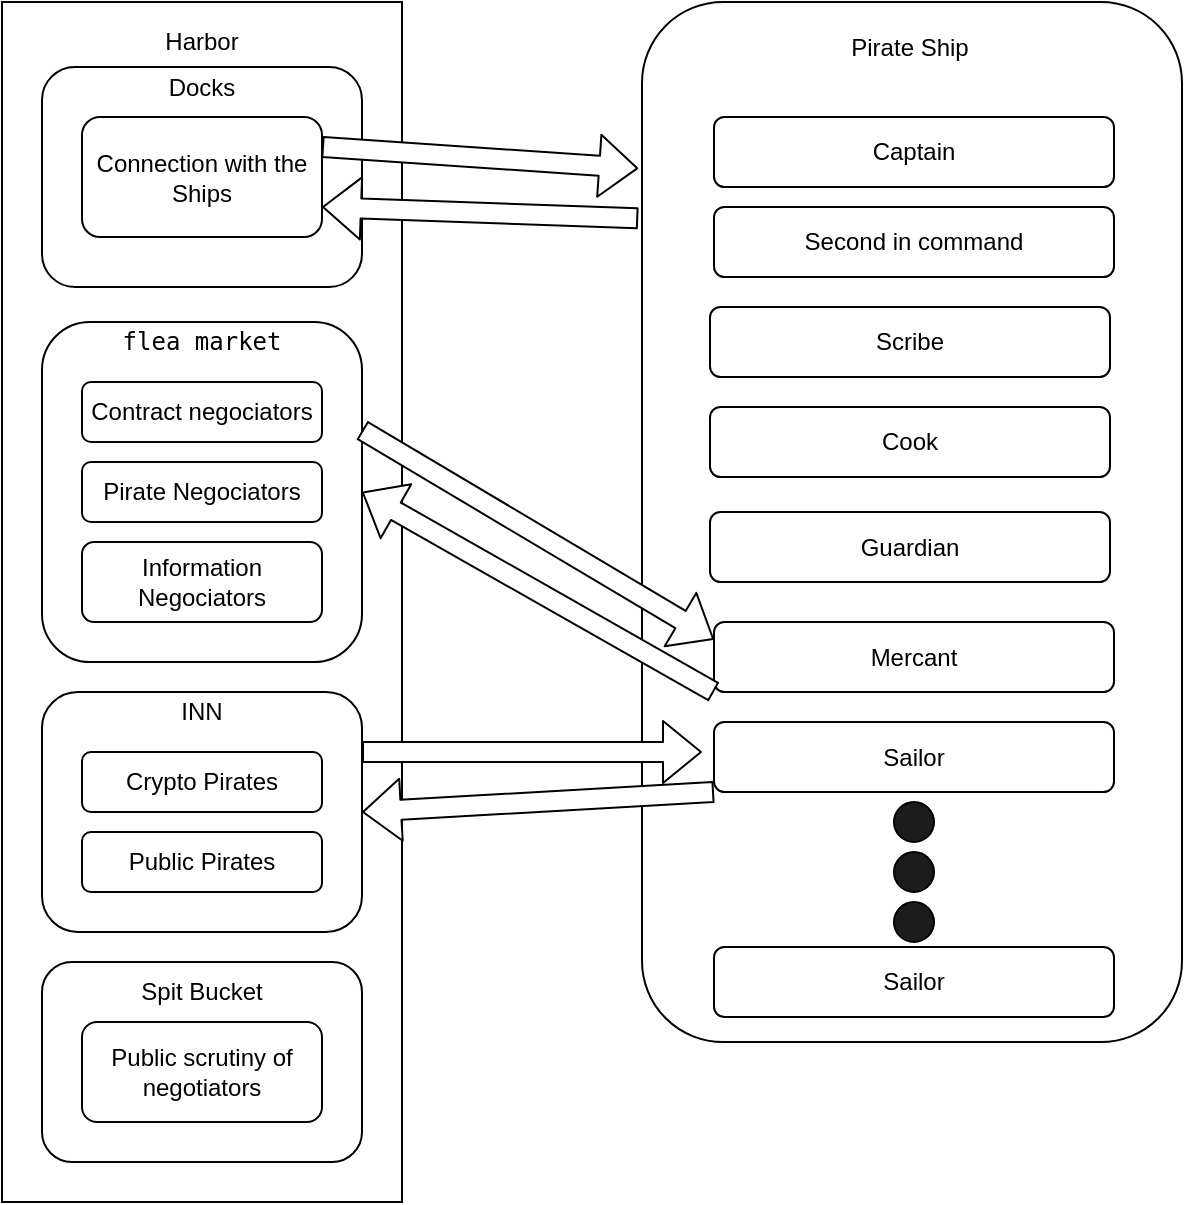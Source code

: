 <mxfile version="13.7.7" type="github">
  <diagram id="r-5ZSAhFAKlxZxa2PIAF" name="Page-1">
    <mxGraphModel dx="1422" dy="767" grid="1" gridSize="10" guides="1" tooltips="1" connect="1" arrows="1" fold="1" page="1" pageScale="1" pageWidth="827" pageHeight="1169" math="0" shadow="0">
      <root>
        <mxCell id="0" />
        <mxCell id="1" parent="0" />
        <mxCell id="tUfBQGnzbKp8h1ppGDwL-5" value="" style="rounded=0;whiteSpace=wrap;html=1;" parent="1" vertex="1">
          <mxGeometry x="80" y="80" width="200" height="600" as="geometry" />
        </mxCell>
        <mxCell id="tUfBQGnzbKp8h1ppGDwL-6" value="Harbor" style="text;html=1;strokeColor=none;fillColor=none;align=center;verticalAlign=middle;whiteSpace=wrap;rounded=0;" parent="1" vertex="1">
          <mxGeometry x="160" y="90" width="40" height="20" as="geometry" />
        </mxCell>
        <mxCell id="tUfBQGnzbKp8h1ppGDwL-7" value="" style="rounded=1;whiteSpace=wrap;html=1;" parent="1" vertex="1">
          <mxGeometry x="100" y="425" width="160" height="120" as="geometry" />
        </mxCell>
        <mxCell id="tUfBQGnzbKp8h1ppGDwL-8" value="" style="rounded=1;whiteSpace=wrap;html=1;" parent="1" vertex="1">
          <mxGeometry x="100" y="112.5" width="160" height="110" as="geometry" />
        </mxCell>
        <mxCell id="tUfBQGnzbKp8h1ppGDwL-9" value="" style="rounded=1;whiteSpace=wrap;html=1;" parent="1" vertex="1">
          <mxGeometry x="100" y="240" width="160" height="170" as="geometry" />
        </mxCell>
        <mxCell id="tUfBQGnzbKp8h1ppGDwL-10" value="INN" style="text;html=1;strokeColor=none;fillColor=none;align=center;verticalAlign=middle;whiteSpace=wrap;rounded=0;" parent="1" vertex="1">
          <mxGeometry x="160" y="425" width="40" height="20" as="geometry" />
        </mxCell>
        <mxCell id="tUfBQGnzbKp8h1ppGDwL-11" value="Docks" style="text;html=1;strokeColor=none;fillColor=none;align=center;verticalAlign=middle;whiteSpace=wrap;rounded=0;" parent="1" vertex="1">
          <mxGeometry x="160" y="112.5" width="40" height="20" as="geometry" />
        </mxCell>
        <mxCell id="tUfBQGnzbKp8h1ppGDwL-12" value="&lt;div class=&quot;tw-ta-container hide-focus-ring tw-nfl&quot; id=&quot;tw-target-text-container&quot; tabindex=&quot;0&quot;&gt;&lt;pre class=&quot;tw-data-text tw-text-large XcVN5d tw-ta&quot; id=&quot;tw-target-text&quot; style=&quot;text-align: left&quot; dir=&quot;ltr&quot;&gt;&lt;span lang=&quot;en&quot;&gt;flea market&lt;/span&gt;&lt;/pre&gt;&lt;/div&gt;" style="text;html=1;strokeColor=none;fillColor=none;align=center;verticalAlign=middle;whiteSpace=wrap;rounded=0;" parent="1" vertex="1">
          <mxGeometry x="160" y="240" width="40" height="20" as="geometry" />
        </mxCell>
        <mxCell id="tUfBQGnzbKp8h1ppGDwL-13" value="" style="rounded=1;whiteSpace=wrap;html=1;" parent="1" vertex="1">
          <mxGeometry x="100" y="560" width="160" height="100" as="geometry" />
        </mxCell>
        <mxCell id="tUfBQGnzbKp8h1ppGDwL-14" value="Spit Bucket" style="text;html=1;strokeColor=none;fillColor=none;align=center;verticalAlign=middle;whiteSpace=wrap;rounded=0;" parent="1" vertex="1">
          <mxGeometry x="145" y="565" width="70" height="20" as="geometry" />
        </mxCell>
        <mxCell id="tUfBQGnzbKp8h1ppGDwL-15" value="Crypto Pirates" style="rounded=1;whiteSpace=wrap;html=1;" parent="1" vertex="1">
          <mxGeometry x="120" y="455" width="120" height="30" as="geometry" />
        </mxCell>
        <mxCell id="tUfBQGnzbKp8h1ppGDwL-16" value="Public Pirates" style="rounded=1;whiteSpace=wrap;html=1;" parent="1" vertex="1">
          <mxGeometry x="120" y="495" width="120" height="30" as="geometry" />
        </mxCell>
        <mxCell id="tUfBQGnzbKp8h1ppGDwL-17" value="Connection with the Ships" style="rounded=1;whiteSpace=wrap;html=1;" parent="1" vertex="1">
          <mxGeometry x="120" y="137.5" width="120" height="60" as="geometry" />
        </mxCell>
        <mxCell id="tUfBQGnzbKp8h1ppGDwL-18" value="Contract negociators" style="rounded=1;whiteSpace=wrap;html=1;" parent="1" vertex="1">
          <mxGeometry x="120" y="270" width="120" height="30" as="geometry" />
        </mxCell>
        <mxCell id="tUfBQGnzbKp8h1ppGDwL-19" value="Information Negociators" style="rounded=1;whiteSpace=wrap;html=1;" parent="1" vertex="1">
          <mxGeometry x="120" y="350" width="120" height="40" as="geometry" />
        </mxCell>
        <mxCell id="tUfBQGnzbKp8h1ppGDwL-20" value="Pirate Negociators" style="rounded=1;whiteSpace=wrap;html=1;" parent="1" vertex="1">
          <mxGeometry x="120" y="310" width="120" height="30" as="geometry" />
        </mxCell>
        <mxCell id="tUfBQGnzbKp8h1ppGDwL-23" value="Public scrutiny of negotiators " style="rounded=1;whiteSpace=wrap;html=1;" parent="1" vertex="1">
          <mxGeometry x="120" y="590" width="120" height="50" as="geometry" />
        </mxCell>
        <mxCell id="xwH8oyicIawg7yISyWFj-2" value="" style="rounded=1;whiteSpace=wrap;html=1;" vertex="1" parent="1">
          <mxGeometry x="400" y="80" width="270" height="520" as="geometry" />
        </mxCell>
        <mxCell id="xwH8oyicIawg7yISyWFj-3" value="Pirate Ship" style="text;html=1;strokeColor=none;fillColor=none;align=center;verticalAlign=middle;whiteSpace=wrap;rounded=0;" vertex="1" parent="1">
          <mxGeometry x="500" y="92.5" width="68" height="20" as="geometry" />
        </mxCell>
        <mxCell id="xwH8oyicIawg7yISyWFj-4" value="" style="shape=flexArrow;endArrow=classic;html=1;entryX=-0.007;entryY=0.16;entryDx=0;entryDy=0;entryPerimeter=0;fillColor=#ffffff;exitX=1;exitY=0.25;exitDx=0;exitDy=0;" edge="1" parent="1" source="tUfBQGnzbKp8h1ppGDwL-17" target="xwH8oyicIawg7yISyWFj-2">
          <mxGeometry width="50" height="50" relative="1" as="geometry">
            <mxPoint x="330" y="130" as="sourcePoint" />
            <mxPoint x="310" y="300" as="targetPoint" />
          </mxGeometry>
        </mxCell>
        <mxCell id="xwH8oyicIawg7yISyWFj-5" value="" style="shape=flexArrow;endArrow=classic;html=1;entryX=1;entryY=0.75;entryDx=0;entryDy=0;fillColor=#ffffff;exitX=-0.007;exitY=0.208;exitDx=0;exitDy=0;exitPerimeter=0;" edge="1" parent="1" source="xwH8oyicIawg7yISyWFj-2" target="tUfBQGnzbKp8h1ppGDwL-17">
          <mxGeometry width="50" height="50" relative="1" as="geometry">
            <mxPoint x="400" y="320" as="sourcePoint" />
            <mxPoint x="560" y="323.04" as="targetPoint" />
          </mxGeometry>
        </mxCell>
        <mxCell id="xwH8oyicIawg7yISyWFj-6" value="&lt;div&gt;Captain&lt;/div&gt;" style="rounded=1;whiteSpace=wrap;html=1;" vertex="1" parent="1">
          <mxGeometry x="436" y="137.5" width="200" height="35" as="geometry" />
        </mxCell>
        <mxCell id="xwH8oyicIawg7yISyWFj-9" value="Second in command" style="rounded=1;whiteSpace=wrap;html=1;" vertex="1" parent="1">
          <mxGeometry x="436" y="182.5" width="200" height="35" as="geometry" />
        </mxCell>
        <mxCell id="xwH8oyicIawg7yISyWFj-11" value="Scribe" style="rounded=1;whiteSpace=wrap;html=1;" vertex="1" parent="1">
          <mxGeometry x="434" y="232.5" width="200" height="35" as="geometry" />
        </mxCell>
        <mxCell id="xwH8oyicIawg7yISyWFj-12" value="Cook" style="rounded=1;whiteSpace=wrap;html=1;" vertex="1" parent="1">
          <mxGeometry x="434" y="282.5" width="200" height="35" as="geometry" />
        </mxCell>
        <mxCell id="xwH8oyicIawg7yISyWFj-13" value="Guardian" style="rounded=1;whiteSpace=wrap;html=1;" vertex="1" parent="1">
          <mxGeometry x="434" y="335" width="200" height="35" as="geometry" />
        </mxCell>
        <mxCell id="xwH8oyicIawg7yISyWFj-16" value="Sailor" style="rounded=1;whiteSpace=wrap;html=1;" vertex="1" parent="1">
          <mxGeometry x="436" y="440" width="200" height="35" as="geometry" />
        </mxCell>
        <mxCell id="xwH8oyicIawg7yISyWFj-17" value="" style="ellipse;whiteSpace=wrap;html=1;fillColor=#1C1C1C;" vertex="1" parent="1">
          <mxGeometry x="526" y="480" width="20" height="20" as="geometry" />
        </mxCell>
        <mxCell id="xwH8oyicIawg7yISyWFj-20" value="Mercant" style="rounded=1;whiteSpace=wrap;html=1;" vertex="1" parent="1">
          <mxGeometry x="436" y="390" width="200" height="35" as="geometry" />
        </mxCell>
        <mxCell id="xwH8oyicIawg7yISyWFj-23" value="" style="ellipse;whiteSpace=wrap;html=1;fillColor=#1C1C1C;" vertex="1" parent="1">
          <mxGeometry x="526" y="505" width="20" height="20" as="geometry" />
        </mxCell>
        <mxCell id="xwH8oyicIawg7yISyWFj-24" value="" style="ellipse;whiteSpace=wrap;html=1;fillColor=#1C1C1C;" vertex="1" parent="1">
          <mxGeometry x="526" y="530" width="20" height="20" as="geometry" />
        </mxCell>
        <mxCell id="xwH8oyicIawg7yISyWFj-25" value="Sailor" style="rounded=1;whiteSpace=wrap;html=1;" vertex="1" parent="1">
          <mxGeometry x="436" y="552.5" width="200" height="35" as="geometry" />
        </mxCell>
        <mxCell id="xwH8oyicIawg7yISyWFj-30" value="" style="shape=flexArrow;endArrow=classic;html=1;fillColor=#ffffff;exitX=0;exitY=1;exitDx=0;exitDy=0;entryX=1;entryY=0.5;entryDx=0;entryDy=0;" edge="1" parent="1" source="xwH8oyicIawg7yISyWFj-20" target="tUfBQGnzbKp8h1ppGDwL-9">
          <mxGeometry width="50" height="50" relative="1" as="geometry">
            <mxPoint x="390" y="500" as="sourcePoint" />
            <mxPoint x="440" y="450" as="targetPoint" />
          </mxGeometry>
        </mxCell>
        <mxCell id="xwH8oyicIawg7yISyWFj-31" value="" style="shape=flexArrow;endArrow=classic;html=1;fillColor=#ffffff;exitX=1;exitY=0.318;exitDx=0;exitDy=0;exitPerimeter=0;entryX=0;entryY=0.25;entryDx=0;entryDy=0;" edge="1" parent="1" source="tUfBQGnzbKp8h1ppGDwL-9" target="xwH8oyicIawg7yISyWFj-20">
          <mxGeometry width="50" height="50" relative="1" as="geometry">
            <mxPoint x="390" y="500" as="sourcePoint" />
            <mxPoint x="440" y="450" as="targetPoint" />
          </mxGeometry>
        </mxCell>
        <mxCell id="xwH8oyicIawg7yISyWFj-32" value="" style="shape=flexArrow;endArrow=classic;html=1;fillColor=#ffffff;exitX=1;exitY=0.25;exitDx=0;exitDy=0;" edge="1" parent="1" source="tUfBQGnzbKp8h1ppGDwL-7">
          <mxGeometry width="50" height="50" relative="1" as="geometry">
            <mxPoint x="390" y="500" as="sourcePoint" />
            <mxPoint x="430" y="455" as="targetPoint" />
          </mxGeometry>
        </mxCell>
        <mxCell id="xwH8oyicIawg7yISyWFj-33" value="" style="shape=flexArrow;endArrow=classic;html=1;fillColor=#ffffff;entryX=1;entryY=0.5;entryDx=0;entryDy=0;exitX=0;exitY=1;exitDx=0;exitDy=0;" edge="1" parent="1" source="xwH8oyicIawg7yISyWFj-16" target="tUfBQGnzbKp8h1ppGDwL-7">
          <mxGeometry width="50" height="50" relative="1" as="geometry">
            <mxPoint x="390" y="500" as="sourcePoint" />
            <mxPoint x="440" y="450" as="targetPoint" />
          </mxGeometry>
        </mxCell>
      </root>
    </mxGraphModel>
  </diagram>
</mxfile>

